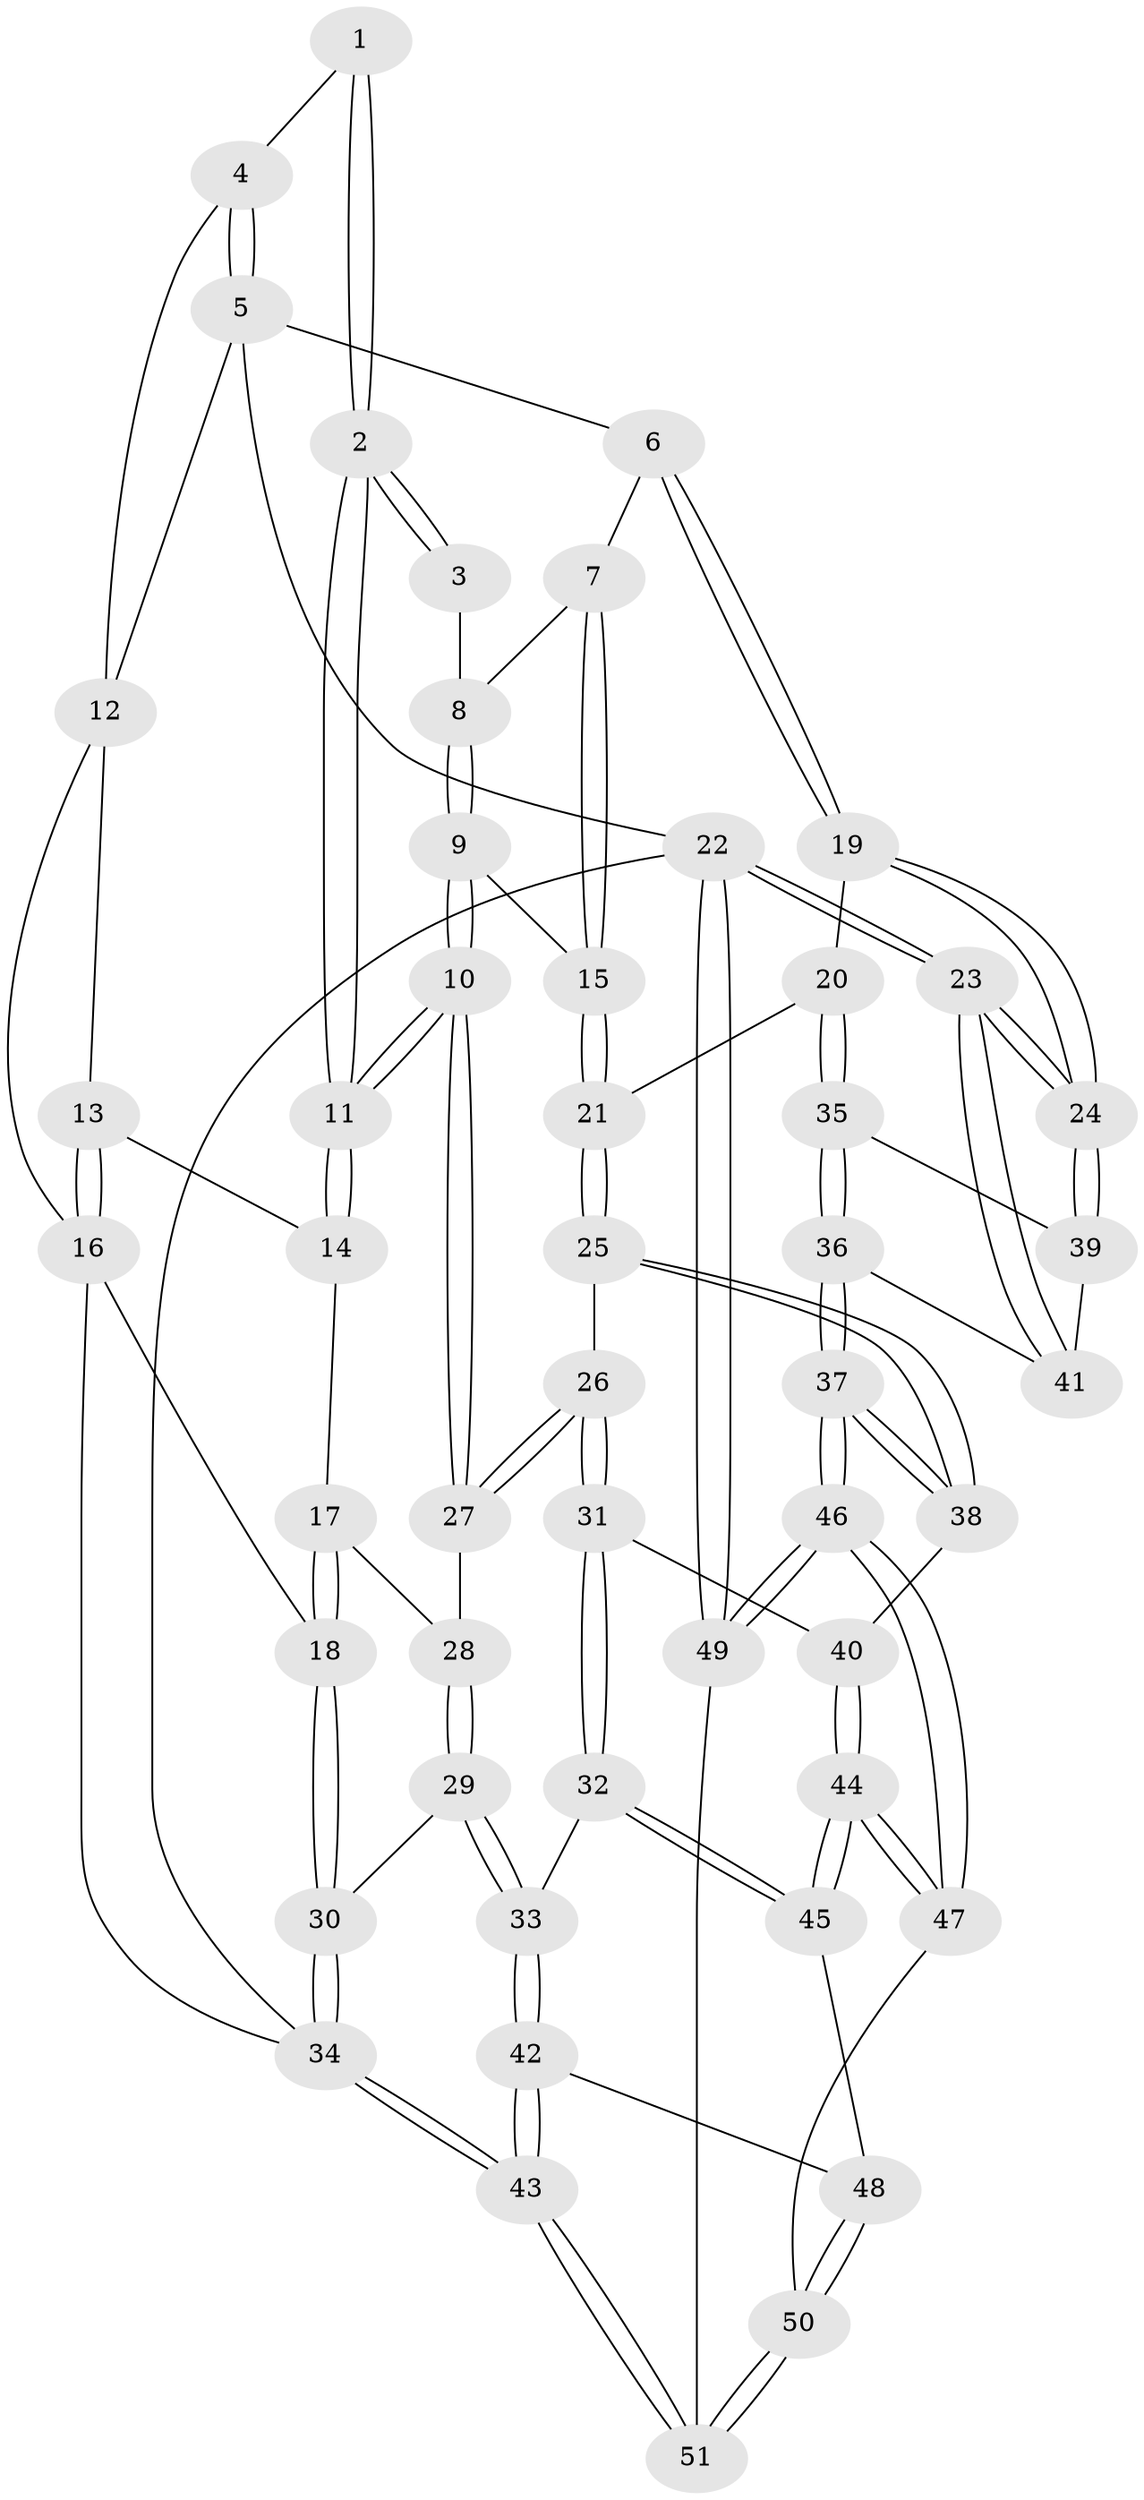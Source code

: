 // coarse degree distribution, {2: 0.14285714285714285, 3: 0.5238095238095238, 5: 0.14285714285714285, 4: 0.19047619047619047}
// Generated by graph-tools (version 1.1) at 2025/54/03/04/25 22:54:11]
// undirected, 51 vertices, 124 edges
graph export_dot {
  node [color=gray90,style=filled];
  1 [pos="+0.7526437585997718+0.04796629094703127"];
  2 [pos="+0.5868000978806868+0.17101514253964162"];
  3 [pos="+0.7099508909105859+0.19026388204006686"];
  4 [pos="+1+0"];
  5 [pos="+1+0"];
  6 [pos="+1+0"];
  7 [pos="+0.8744834880476308+0.16640058511880904"];
  8 [pos="+0.7244289188244797+0.19512192988455426"];
  9 [pos="+0.7346992533737373+0.2989641398657689"];
  10 [pos="+0.40364322519532303+0.2451743499688057"];
  11 [pos="+0.394764649464925+0.19695454807272905"];
  12 [pos="+0.374533992517133+0"];
  13 [pos="+0.3662746640213463+0.04823377975958819"];
  14 [pos="+0.36750175367114546+0.14835032060073103"];
  15 [pos="+0.8037269641891283+0.3680289413178883"];
  16 [pos="+0+0.05039187519053688"];
  17 [pos="+0+0.25792787926115834"];
  18 [pos="+0+0.26504697791252546"];
  19 [pos="+1+0"];
  20 [pos="+0.8479091578870929+0.4327721333316008"];
  21 [pos="+0.8081116987697649+0.40595730144226155"];
  22 [pos="+1+1"];
  23 [pos="+1+1"];
  24 [pos="+1+0.49708506555374354"];
  25 [pos="+0.5836830282985996+0.4731064464390859"];
  26 [pos="+0.44885820254618647+0.4295025049007125"];
  27 [pos="+0.40530613047686953+0.2727960066023593"];
  28 [pos="+0.15499012710255827+0.41709776225920514"];
  29 [pos="+0.10519574396241406+0.5264035112199641"];
  30 [pos="+0+0.48935042147645424"];
  31 [pos="+0.41346219677259693+0.5029789615186545"];
  32 [pos="+0.36916904904984477+0.5852343911229732"];
  33 [pos="+0.2284119352491941+0.6258819022076011"];
  34 [pos="+0+1"];
  35 [pos="+0.9006380121744452+0.49167675162504354"];
  36 [pos="+0.8000352671819168+0.6709321152457169"];
  37 [pos="+0.7777416550794245+0.6868457953484697"];
  38 [pos="+0.7108418281119943+0.6633445452743154"];
  39 [pos="+1+0.5058449415904936"];
  40 [pos="+0.6302940002409217+0.7127578523630564"];
  41 [pos="+0.9330569159358361+0.7061571649411369"];
  42 [pos="+0.07821284408757681+0.8392419599970513"];
  43 [pos="+0+1"];
  44 [pos="+0.5344589232881595+0.7900130228173438"];
  45 [pos="+0.418171266010219+0.7047260229930148"];
  46 [pos="+0.8139016592999998+1"];
  47 [pos="+0.548248124595798+0.8341877857873716"];
  48 [pos="+0.3802780689288933+0.7740718053908304"];
  49 [pos="+0.8450887614367779+1"];
  50 [pos="+0.2619544078665642+1"];
  51 [pos="+0.18092024081507393+1"];
  1 -- 2;
  1 -- 2;
  1 -- 4;
  2 -- 3;
  2 -- 3;
  2 -- 11;
  2 -- 11;
  3 -- 8;
  4 -- 5;
  4 -- 5;
  4 -- 12;
  5 -- 6;
  5 -- 12;
  5 -- 22;
  6 -- 7;
  6 -- 19;
  6 -- 19;
  7 -- 8;
  7 -- 15;
  7 -- 15;
  8 -- 9;
  8 -- 9;
  9 -- 10;
  9 -- 10;
  9 -- 15;
  10 -- 11;
  10 -- 11;
  10 -- 27;
  10 -- 27;
  11 -- 14;
  11 -- 14;
  12 -- 13;
  12 -- 16;
  13 -- 14;
  13 -- 16;
  13 -- 16;
  14 -- 17;
  15 -- 21;
  15 -- 21;
  16 -- 18;
  16 -- 34;
  17 -- 18;
  17 -- 18;
  17 -- 28;
  18 -- 30;
  18 -- 30;
  19 -- 20;
  19 -- 24;
  19 -- 24;
  20 -- 21;
  20 -- 35;
  20 -- 35;
  21 -- 25;
  21 -- 25;
  22 -- 23;
  22 -- 23;
  22 -- 49;
  22 -- 49;
  22 -- 34;
  23 -- 24;
  23 -- 24;
  23 -- 41;
  23 -- 41;
  24 -- 39;
  24 -- 39;
  25 -- 26;
  25 -- 38;
  25 -- 38;
  26 -- 27;
  26 -- 27;
  26 -- 31;
  26 -- 31;
  27 -- 28;
  28 -- 29;
  28 -- 29;
  29 -- 30;
  29 -- 33;
  29 -- 33;
  30 -- 34;
  30 -- 34;
  31 -- 32;
  31 -- 32;
  31 -- 40;
  32 -- 33;
  32 -- 45;
  32 -- 45;
  33 -- 42;
  33 -- 42;
  34 -- 43;
  34 -- 43;
  35 -- 36;
  35 -- 36;
  35 -- 39;
  36 -- 37;
  36 -- 37;
  36 -- 41;
  37 -- 38;
  37 -- 38;
  37 -- 46;
  37 -- 46;
  38 -- 40;
  39 -- 41;
  40 -- 44;
  40 -- 44;
  42 -- 43;
  42 -- 43;
  42 -- 48;
  43 -- 51;
  43 -- 51;
  44 -- 45;
  44 -- 45;
  44 -- 47;
  44 -- 47;
  45 -- 48;
  46 -- 47;
  46 -- 47;
  46 -- 49;
  46 -- 49;
  47 -- 50;
  48 -- 50;
  48 -- 50;
  49 -- 51;
  50 -- 51;
  50 -- 51;
}
